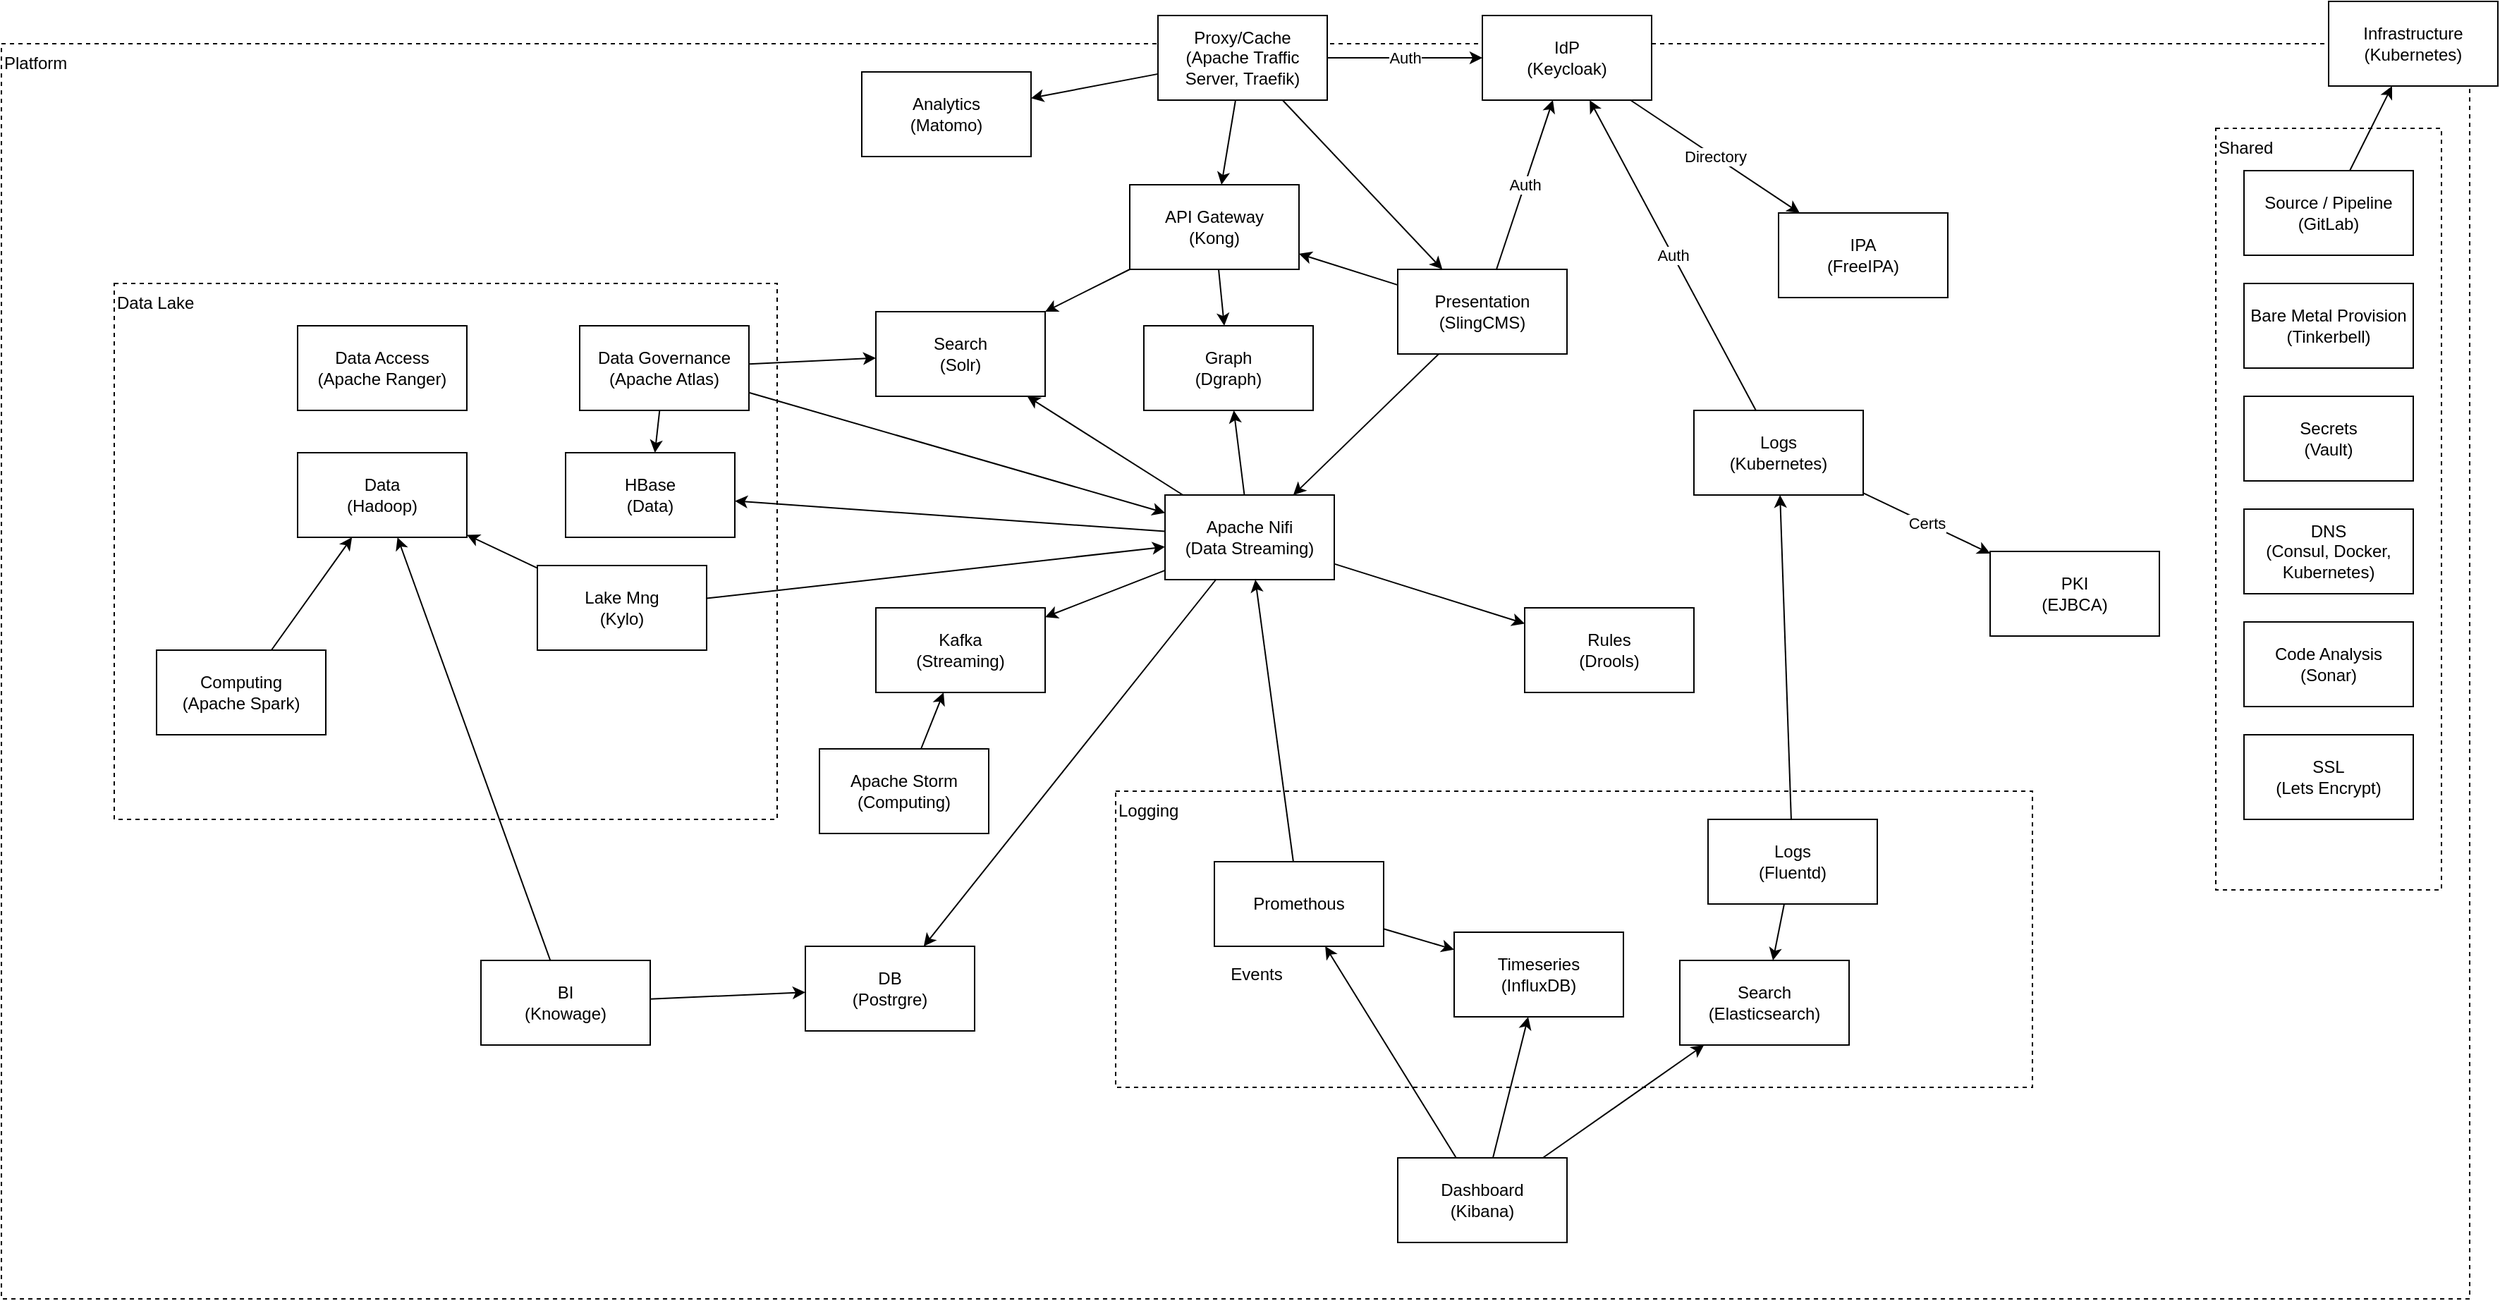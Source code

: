 <mxfile version="14.6.13" type="device"><diagram id="fKNdlD2plWOkOZGuG4vE" name="Page-1"><mxGraphModel dx="1854" dy="1848" grid="1" gridSize="10" guides="1" tooltips="1" connect="1" arrows="1" fold="1" page="1" pageScale="1" pageWidth="850" pageHeight="1100" math="0" shadow="0"><root><mxCell id="0"/><mxCell id="1" parent="0"/><mxCell id="qJudHrYrMX5_Hjt0MbM3-1" value="Platform" style="rounded=0;whiteSpace=wrap;html=1;fillColor=none;dashed=1;align=left;verticalAlign=top;" parent="1" vertex="1"><mxGeometry x="-520" y="-10" width="1750" height="890" as="geometry"/></mxCell><mxCell id="mkj05uKdwrKpQ_lgbNrJ-2" value="Shared" style="rounded=0;whiteSpace=wrap;html=1;fillColor=none;dashed=1;verticalAlign=top;align=left;" parent="1" vertex="1"><mxGeometry x="1050" y="50" width="160" height="540" as="geometry"/></mxCell><mxCell id="qJudHrYrMX5_Hjt0MbM3-2" value="Logging" style="rounded=0;whiteSpace=wrap;html=1;fillColor=none;dashed=1;verticalAlign=top;align=left;" parent="1" vertex="1"><mxGeometry x="270" y="520" width="650" height="210" as="geometry"/></mxCell><mxCell id="qJudHrYrMX5_Hjt0MbM3-3" value="Data Lake" style="rounded=0;whiteSpace=wrap;html=1;fillColor=none;dashed=1;verticalAlign=top;align=left;" parent="1" vertex="1"><mxGeometry x="-440" y="160" width="470" height="380" as="geometry"/></mxCell><mxCell id="qJudHrYrMX5_Hjt0MbM3-4" style="rounded=0;orthogonalLoop=1;jettySize=auto;html=1;" parent="1" source="qJudHrYrMX5_Hjt0MbM3-51" target="qJudHrYrMX5_Hjt0MbM3-20" edge="1"><mxGeometry relative="1" as="geometry"/></mxCell><mxCell id="qJudHrYrMX5_Hjt0MbM3-5" style="edgeStyle=none;rounded=0;orthogonalLoop=1;jettySize=auto;html=1;" parent="1" source="qJudHrYrMX5_Hjt0MbM3-51" target="qJudHrYrMX5_Hjt0MbM3-19" edge="1"><mxGeometry relative="1" as="geometry"/></mxCell><mxCell id="qJudHrYrMX5_Hjt0MbM3-6" value="Auth" style="edgeStyle=none;rounded=0;orthogonalLoop=1;jettySize=auto;html=1;" parent="1" source="qJudHrYrMX5_Hjt0MbM3-8" target="qJudHrYrMX5_Hjt0MbM3-30" edge="1"><mxGeometry relative="1" as="geometry"/></mxCell><mxCell id="qJudHrYrMX5_Hjt0MbM3-7" style="edgeStyle=none;rounded=0;orthogonalLoop=1;jettySize=auto;html=1;" parent="1" source="qJudHrYrMX5_Hjt0MbM3-8" target="qJudHrYrMX5_Hjt0MbM3-15" edge="1"><mxGeometry relative="1" as="geometry"/></mxCell><mxCell id="qJudHrYrMX5_Hjt0MbM3-8" value="&lt;div&gt;Presentation&lt;/div&gt;&lt;div&gt;(SlingCMS)&lt;/div&gt;" style="rounded=0;whiteSpace=wrap;html=1;" parent="1" vertex="1"><mxGeometry x="470" y="150" width="120" height="60" as="geometry"/></mxCell><mxCell id="qJudHrYrMX5_Hjt0MbM3-9" style="rounded=0;orthogonalLoop=1;jettySize=auto;html=1;" parent="1" source="qJudHrYrMX5_Hjt0MbM3-15" target="qJudHrYrMX5_Hjt0MbM3-19" edge="1"><mxGeometry relative="1" as="geometry"/></mxCell><mxCell id="qJudHrYrMX5_Hjt0MbM3-10" style="rounded=0;orthogonalLoop=1;jettySize=auto;html=1;" parent="1" source="qJudHrYrMX5_Hjt0MbM3-15" target="qJudHrYrMX5_Hjt0MbM3-20" edge="1"><mxGeometry relative="1" as="geometry"/></mxCell><mxCell id="qJudHrYrMX5_Hjt0MbM3-11" style="edgeStyle=none;rounded=0;orthogonalLoop=1;jettySize=auto;html=1;" parent="1" source="qJudHrYrMX5_Hjt0MbM3-15" target="qJudHrYrMX5_Hjt0MbM3-23" edge="1"><mxGeometry relative="1" as="geometry"/></mxCell><mxCell id="qJudHrYrMX5_Hjt0MbM3-12" style="edgeStyle=none;rounded=0;orthogonalLoop=1;jettySize=auto;html=1;" parent="1" source="qJudHrYrMX5_Hjt0MbM3-15" target="qJudHrYrMX5_Hjt0MbM3-45" edge="1"><mxGeometry relative="1" as="geometry"/></mxCell><mxCell id="qJudHrYrMX5_Hjt0MbM3-13" style="edgeStyle=none;rounded=0;orthogonalLoop=1;jettySize=auto;html=1;" parent="1" source="qJudHrYrMX5_Hjt0MbM3-15" target="qJudHrYrMX5_Hjt0MbM3-53" edge="1"><mxGeometry relative="1" as="geometry"/></mxCell><mxCell id="qJudHrYrMX5_Hjt0MbM3-14" style="rounded=0;orthogonalLoop=1;jettySize=auto;html=1;" parent="1" source="qJudHrYrMX5_Hjt0MbM3-15" target="qJudHrYrMX5_Hjt0MbM3-63" edge="1"><mxGeometry relative="1" as="geometry"/></mxCell><mxCell id="qJudHrYrMX5_Hjt0MbM3-15" value="Apache Nifi&lt;br&gt;(Data Streaming)" style="rounded=0;whiteSpace=wrap;html=1;" parent="1" vertex="1"><mxGeometry x="305" y="310" width="120" height="60" as="geometry"/></mxCell><mxCell id="qJudHrYrMX5_Hjt0MbM3-16" style="edgeStyle=none;rounded=0;orthogonalLoop=1;jettySize=auto;html=1;" parent="1" source="qJudHrYrMX5_Hjt0MbM3-18" target="qJudHrYrMX5_Hjt0MbM3-15" edge="1"><mxGeometry relative="1" as="geometry"/></mxCell><mxCell id="qJudHrYrMX5_Hjt0MbM3-17" style="edgeStyle=none;rounded=0;orthogonalLoop=1;jettySize=auto;html=1;" parent="1" source="qJudHrYrMX5_Hjt0MbM3-18" target="qJudHrYrMX5_Hjt0MbM3-54" edge="1"><mxGeometry relative="1" as="geometry"/></mxCell><mxCell id="qJudHrYrMX5_Hjt0MbM3-18" value="Promethous" style="rounded=0;whiteSpace=wrap;html=1;" parent="1" vertex="1"><mxGeometry x="340" y="570" width="120" height="60" as="geometry"/></mxCell><mxCell id="qJudHrYrMX5_Hjt0MbM3-19" value="Graph&lt;br&gt;(Dgraph)" style="rounded=0;whiteSpace=wrap;html=1;" parent="1" vertex="1"><mxGeometry x="290" y="190" width="120" height="60" as="geometry"/></mxCell><mxCell id="qJudHrYrMX5_Hjt0MbM3-20" value="Search&lt;br&gt;(Solr)" style="rounded=0;whiteSpace=wrap;html=1;" parent="1" vertex="1"><mxGeometry x="100" y="180" width="120" height="60" as="geometry"/></mxCell><mxCell id="qJudHrYrMX5_Hjt0MbM3-21" value="&lt;div&gt;Search&lt;/div&gt;&lt;div&gt;(Elasticsearch)&lt;/div&gt;" style="rounded=0;whiteSpace=wrap;html=1;" parent="1" vertex="1"><mxGeometry x="670" y="640" width="120" height="60" as="geometry"/></mxCell><mxCell id="qJudHrYrMX5_Hjt0MbM3-22" value="Events" style="text;html=1;strokeColor=none;fillColor=none;align=center;verticalAlign=middle;whiteSpace=wrap;rounded=0;" parent="1" vertex="1"><mxGeometry x="350" y="640" width="40" height="20" as="geometry"/></mxCell><mxCell id="qJudHrYrMX5_Hjt0MbM3-23" value="&lt;div&gt;Rules&lt;/div&gt;&lt;div&gt;(Drools)&lt;/div&gt;" style="rounded=0;whiteSpace=wrap;html=1;" parent="1" vertex="1"><mxGeometry x="560" y="390" width="120" height="60" as="geometry"/></mxCell><mxCell id="qJudHrYrMX5_Hjt0MbM3-24" value="Auth" style="edgeStyle=none;rounded=0;orthogonalLoop=1;jettySize=auto;html=1;" parent="1" source="qJudHrYrMX5_Hjt0MbM3-28" target="qJudHrYrMX5_Hjt0MbM3-30" edge="1"><mxGeometry relative="1" as="geometry"/></mxCell><mxCell id="qJudHrYrMX5_Hjt0MbM3-25" style="edgeStyle=none;rounded=0;orthogonalLoop=1;jettySize=auto;html=1;" parent="1" source="qJudHrYrMX5_Hjt0MbM3-28" target="qJudHrYrMX5_Hjt0MbM3-51" edge="1"><mxGeometry relative="1" as="geometry"/></mxCell><mxCell id="qJudHrYrMX5_Hjt0MbM3-26" value="" style="edgeStyle=none;rounded=0;orthogonalLoop=1;jettySize=auto;html=1;" parent="1" source="qJudHrYrMX5_Hjt0MbM3-28" target="qJudHrYrMX5_Hjt0MbM3-46" edge="1"><mxGeometry relative="1" as="geometry"/></mxCell><mxCell id="qJudHrYrMX5_Hjt0MbM3-27" style="edgeStyle=none;rounded=0;orthogonalLoop=1;jettySize=auto;html=1;" parent="1" source="qJudHrYrMX5_Hjt0MbM3-28" target="qJudHrYrMX5_Hjt0MbM3-8" edge="1"><mxGeometry relative="1" as="geometry"/></mxCell><mxCell id="qJudHrYrMX5_Hjt0MbM3-28" value="&lt;div&gt;Proxy/Cache&lt;/div&gt;&lt;div&gt;(Apache Traffic Server, Traefik)&lt;/div&gt;" style="rounded=0;whiteSpace=wrap;html=1;" parent="1" vertex="1"><mxGeometry x="300" y="-30" width="120" height="60" as="geometry"/></mxCell><mxCell id="qJudHrYrMX5_Hjt0MbM3-29" value="Directory" style="edgeStyle=none;rounded=0;orthogonalLoop=1;jettySize=auto;html=1;" parent="1" source="qJudHrYrMX5_Hjt0MbM3-30" target="qJudHrYrMX5_Hjt0MbM3-31" edge="1"><mxGeometry relative="1" as="geometry"/></mxCell><mxCell id="qJudHrYrMX5_Hjt0MbM3-30" value="&lt;div&gt;IdP&lt;/div&gt;&lt;div&gt;(Keycloak)&lt;/div&gt;" style="rounded=0;whiteSpace=wrap;html=1;" parent="1" vertex="1"><mxGeometry x="530" y="-30" width="120" height="60" as="geometry"/></mxCell><mxCell id="qJudHrYrMX5_Hjt0MbM3-31" value="&lt;div&gt;IPA&lt;/div&gt;&lt;div&gt;(FreeIPA)&lt;/div&gt;" style="rounded=0;whiteSpace=wrap;html=1;" parent="1" vertex="1"><mxGeometry x="740" y="110" width="120" height="60" as="geometry"/></mxCell><mxCell id="qJudHrYrMX5_Hjt0MbM3-32" value="Certs" style="edgeStyle=none;rounded=0;orthogonalLoop=1;jettySize=auto;html=1;" parent="1" source="qJudHrYrMX5_Hjt0MbM3-34" target="qJudHrYrMX5_Hjt0MbM3-50" edge="1"><mxGeometry relative="1" as="geometry"/></mxCell><mxCell id="qJudHrYrMX5_Hjt0MbM3-33" value="Auth" style="edgeStyle=none;rounded=0;orthogonalLoop=1;jettySize=auto;html=1;" parent="1" source="qJudHrYrMX5_Hjt0MbM3-34" target="qJudHrYrMX5_Hjt0MbM3-30" edge="1"><mxGeometry relative="1" as="geometry"/></mxCell><mxCell id="qJudHrYrMX5_Hjt0MbM3-34" value="&lt;div&gt;Logs&lt;/div&gt;&lt;div&gt;(Kubernetes)&lt;/div&gt;" style="rounded=0;whiteSpace=wrap;html=1;" parent="1" vertex="1"><mxGeometry x="680" y="250" width="120" height="60" as="geometry"/></mxCell><mxCell id="qJudHrYrMX5_Hjt0MbM3-35" value="&lt;div&gt;Data&lt;/div&gt;&lt;div&gt;(Hadoop)&lt;/div&gt;" style="rounded=0;whiteSpace=wrap;html=1;" parent="1" vertex="1"><mxGeometry x="-310" y="280" width="120" height="60" as="geometry"/></mxCell><mxCell id="qJudHrYrMX5_Hjt0MbM3-36" style="edgeStyle=none;rounded=0;orthogonalLoop=1;jettySize=auto;html=1;" parent="1" source="qJudHrYrMX5_Hjt0MbM3-38" target="qJudHrYrMX5_Hjt0MbM3-35" edge="1"><mxGeometry relative="1" as="geometry"/></mxCell><mxCell id="qJudHrYrMX5_Hjt0MbM3-37" style="edgeStyle=none;rounded=0;orthogonalLoop=1;jettySize=auto;html=1;" parent="1" source="qJudHrYrMX5_Hjt0MbM3-38" target="qJudHrYrMX5_Hjt0MbM3-15" edge="1"><mxGeometry relative="1" as="geometry"/></mxCell><mxCell id="qJudHrYrMX5_Hjt0MbM3-38" value="&lt;div&gt;Lake Mng&lt;/div&gt;&lt;div&gt;(Kylo)&lt;/div&gt;" style="rounded=0;whiteSpace=wrap;html=1;" parent="1" vertex="1"><mxGeometry x="-140" y="360" width="120" height="60" as="geometry"/></mxCell><mxCell id="qJudHrYrMX5_Hjt0MbM3-39" style="edgeStyle=none;rounded=0;orthogonalLoop=1;jettySize=auto;html=1;" parent="1" source="qJudHrYrMX5_Hjt0MbM3-42" target="qJudHrYrMX5_Hjt0MbM3-20" edge="1"><mxGeometry relative="1" as="geometry"/></mxCell><mxCell id="qJudHrYrMX5_Hjt0MbM3-40" style="edgeStyle=none;rounded=0;orthogonalLoop=1;jettySize=auto;html=1;" parent="1" source="qJudHrYrMX5_Hjt0MbM3-42" target="qJudHrYrMX5_Hjt0MbM3-63" edge="1"><mxGeometry relative="1" as="geometry"/></mxCell><mxCell id="qJudHrYrMX5_Hjt0MbM3-41" style="edgeStyle=none;rounded=0;orthogonalLoop=1;jettySize=auto;html=1;" parent="1" source="qJudHrYrMX5_Hjt0MbM3-42" target="qJudHrYrMX5_Hjt0MbM3-15" edge="1"><mxGeometry relative="1" as="geometry"/></mxCell><mxCell id="qJudHrYrMX5_Hjt0MbM3-42" value="&lt;div&gt;Data Governance&lt;/div&gt;&lt;div&gt;(Apache Atlas)&lt;/div&gt;" style="rounded=0;whiteSpace=wrap;html=1;" parent="1" vertex="1"><mxGeometry x="-110" y="190" width="120" height="60" as="geometry"/></mxCell><mxCell id="qJudHrYrMX5_Hjt0MbM3-43" style="edgeStyle=none;rounded=0;orthogonalLoop=1;jettySize=auto;html=1;" parent="1" source="qJudHrYrMX5_Hjt0MbM3-44" target="qJudHrYrMX5_Hjt0MbM3-35" edge="1"><mxGeometry relative="1" as="geometry"/></mxCell><mxCell id="qJudHrYrMX5_Hjt0MbM3-44" value="&lt;div&gt;Computing&lt;/div&gt;&lt;div&gt;(Apache Spark)&lt;/div&gt;" style="rounded=0;whiteSpace=wrap;html=1;" parent="1" vertex="1"><mxGeometry x="-410" y="420" width="120" height="60" as="geometry"/></mxCell><mxCell id="qJudHrYrMX5_Hjt0MbM3-45" value="Kafka&lt;br&gt;(Streaming)" style="rounded=0;whiteSpace=wrap;html=1;" parent="1" vertex="1"><mxGeometry x="100" y="390" width="120" height="60" as="geometry"/></mxCell><mxCell id="qJudHrYrMX5_Hjt0MbM3-46" value="&lt;div&gt;Analytics&lt;/div&gt;&lt;div&gt;(Matomo)&lt;/div&gt;" style="rounded=0;whiteSpace=wrap;html=1;" parent="1" vertex="1"><mxGeometry x="90" y="10" width="120" height="60" as="geometry"/></mxCell><mxCell id="qJudHrYrMX5_Hjt0MbM3-47" style="edgeStyle=none;rounded=0;orthogonalLoop=1;jettySize=auto;html=1;" parent="1" source="qJudHrYrMX5_Hjt0MbM3-49" target="qJudHrYrMX5_Hjt0MbM3-53" edge="1"><mxGeometry relative="1" as="geometry"/></mxCell><mxCell id="qJudHrYrMX5_Hjt0MbM3-48" style="edgeStyle=none;rounded=0;orthogonalLoop=1;jettySize=auto;html=1;" parent="1" source="qJudHrYrMX5_Hjt0MbM3-49" target="qJudHrYrMX5_Hjt0MbM3-35" edge="1"><mxGeometry relative="1" as="geometry"/></mxCell><mxCell id="qJudHrYrMX5_Hjt0MbM3-49" value="&lt;div&gt;BI&lt;/div&gt;&lt;div&gt;(Knowage)&lt;/div&gt;" style="rounded=0;whiteSpace=wrap;html=1;" parent="1" vertex="1"><mxGeometry x="-180" y="640" width="120" height="60" as="geometry"/></mxCell><mxCell id="qJudHrYrMX5_Hjt0MbM3-50" value="&lt;div&gt;PKI&lt;/div&gt;&lt;div&gt;(EJBCA)&lt;/div&gt;" style="rounded=0;whiteSpace=wrap;html=1;" parent="1" vertex="1"><mxGeometry x="890" y="350" width="120" height="60" as="geometry"/></mxCell><mxCell id="qJudHrYrMX5_Hjt0MbM3-51" value="&lt;div&gt;API Gateway&lt;/div&gt;&lt;div&gt;(Kong)&lt;/div&gt;" style="rounded=0;whiteSpace=wrap;html=1;" parent="1" vertex="1"><mxGeometry x="280" y="90" width="120" height="60" as="geometry"/></mxCell><mxCell id="qJudHrYrMX5_Hjt0MbM3-52" style="edgeStyle=none;rounded=0;orthogonalLoop=1;jettySize=auto;html=1;" parent="1" source="qJudHrYrMX5_Hjt0MbM3-8" target="qJudHrYrMX5_Hjt0MbM3-51" edge="1"><mxGeometry relative="1" as="geometry"><mxPoint x="483.571" y="170" as="sourcePoint"/><mxPoint x="386.429" y="250" as="targetPoint"/></mxGeometry></mxCell><mxCell id="qJudHrYrMX5_Hjt0MbM3-53" value="&lt;div&gt;DB&lt;br&gt;&lt;/div&gt;&lt;div&gt;(Postrgre)&lt;/div&gt;" style="rounded=0;whiteSpace=wrap;html=1;" parent="1" vertex="1"><mxGeometry x="50" y="630" width="120" height="60" as="geometry"/></mxCell><mxCell id="qJudHrYrMX5_Hjt0MbM3-54" value="&lt;div&gt;Timeseries&lt;/div&gt;&lt;div&gt;(InfluxDB)&lt;/div&gt;" style="rounded=0;whiteSpace=wrap;html=1;" parent="1" vertex="1"><mxGeometry x="510" y="620" width="120" height="60" as="geometry"/></mxCell><mxCell id="qJudHrYrMX5_Hjt0MbM3-55" style="edgeStyle=none;rounded=0;orthogonalLoop=1;jettySize=auto;html=1;" parent="1" source="qJudHrYrMX5_Hjt0MbM3-58" target="qJudHrYrMX5_Hjt0MbM3-18" edge="1"><mxGeometry relative="1" as="geometry"/></mxCell><mxCell id="qJudHrYrMX5_Hjt0MbM3-56" style="edgeStyle=none;rounded=0;orthogonalLoop=1;jettySize=auto;html=1;" parent="1" source="qJudHrYrMX5_Hjt0MbM3-58" target="qJudHrYrMX5_Hjt0MbM3-54" edge="1"><mxGeometry relative="1" as="geometry"/></mxCell><mxCell id="qJudHrYrMX5_Hjt0MbM3-57" style="edgeStyle=none;rounded=0;orthogonalLoop=1;jettySize=auto;html=1;" parent="1" source="qJudHrYrMX5_Hjt0MbM3-58" target="qJudHrYrMX5_Hjt0MbM3-21" edge="1"><mxGeometry relative="1" as="geometry"/></mxCell><mxCell id="qJudHrYrMX5_Hjt0MbM3-58" value="&lt;div&gt;Dashboard&lt;/div&gt;&lt;div&gt;(Kibana)&lt;/div&gt;" style="rounded=0;whiteSpace=wrap;html=1;" parent="1" vertex="1"><mxGeometry x="470" y="780" width="120" height="60" as="geometry"/></mxCell><mxCell id="qJudHrYrMX5_Hjt0MbM3-59" style="edgeStyle=none;rounded=0;orthogonalLoop=1;jettySize=auto;html=1;" parent="1" source="qJudHrYrMX5_Hjt0MbM3-61" target="qJudHrYrMX5_Hjt0MbM3-21" edge="1"><mxGeometry relative="1" as="geometry"/></mxCell><mxCell id="qJudHrYrMX5_Hjt0MbM3-60" style="edgeStyle=none;rounded=0;orthogonalLoop=1;jettySize=auto;html=1;" parent="1" source="qJudHrYrMX5_Hjt0MbM3-61" target="qJudHrYrMX5_Hjt0MbM3-34" edge="1"><mxGeometry relative="1" as="geometry"/></mxCell><mxCell id="qJudHrYrMX5_Hjt0MbM3-61" value="&lt;div&gt;Logs&lt;/div&gt;&lt;div&gt;(Fluentd)&lt;/div&gt;" style="rounded=0;whiteSpace=wrap;html=1;" parent="1" vertex="1"><mxGeometry x="690" y="540" width="120" height="60" as="geometry"/></mxCell><mxCell id="qJudHrYrMX5_Hjt0MbM3-62" value="&lt;div&gt;DNS&lt;/div&gt;&lt;div&gt;(Consul, Docker, Kubernetes)&lt;/div&gt;" style="rounded=0;whiteSpace=wrap;html=1;" parent="1" vertex="1"><mxGeometry x="1070" y="320" width="120" height="60" as="geometry"/></mxCell><mxCell id="qJudHrYrMX5_Hjt0MbM3-63" value="HBase&lt;br&gt;(Data)" style="rounded=0;whiteSpace=wrap;html=1;" parent="1" vertex="1"><mxGeometry x="-120" y="280" width="120" height="60" as="geometry"/></mxCell><mxCell id="qJudHrYrMX5_Hjt0MbM3-64" value="&lt;div&gt;Data Access&lt;/div&gt;&lt;div&gt;(Apache Ranger)&lt;/div&gt;" style="rounded=0;whiteSpace=wrap;html=1;" parent="1" vertex="1"><mxGeometry x="-310" y="190" width="120" height="60" as="geometry"/></mxCell><mxCell id="qJudHrYrMX5_Hjt0MbM3-65" style="edgeStyle=none;rounded=0;orthogonalLoop=1;jettySize=auto;html=1;" parent="1" source="qJudHrYrMX5_Hjt0MbM3-66" target="qJudHrYrMX5_Hjt0MbM3-45" edge="1"><mxGeometry relative="1" as="geometry"/></mxCell><mxCell id="qJudHrYrMX5_Hjt0MbM3-66" value="Apache Storm&lt;br&gt;(Computing)" style="rounded=0;whiteSpace=wrap;html=1;" parent="1" vertex="1"><mxGeometry x="60" y="490" width="120" height="60" as="geometry"/></mxCell><mxCell id="qJudHrYrMX5_Hjt0MbM3-67" value="" style="edgeStyle=none;rounded=0;orthogonalLoop=1;jettySize=auto;html=1;" parent="1" source="qJudHrYrMX5_Hjt0MbM3-68" target="qJudHrYrMX5_Hjt0MbM3-69" edge="1"><mxGeometry relative="1" as="geometry"/></mxCell><mxCell id="qJudHrYrMX5_Hjt0MbM3-68" value="&lt;div&gt;Source / Pipeline&lt;br&gt;&lt;/div&gt;&lt;div&gt;(GitLab)&lt;/div&gt;" style="rounded=0;whiteSpace=wrap;html=1;" parent="1" vertex="1"><mxGeometry x="1070" y="80" width="120" height="60" as="geometry"/></mxCell><mxCell id="qJudHrYrMX5_Hjt0MbM3-69" value="&lt;div&gt;Infrastructure&lt;/div&gt;&lt;div&gt;(Kubernetes)&lt;/div&gt;" style="rounded=0;whiteSpace=wrap;html=1;" parent="1" vertex="1"><mxGeometry x="1130" y="-40" width="120" height="60" as="geometry"/></mxCell><mxCell id="D0i1loGTlKjcbDdiVkhe-1" value="&lt;div&gt;Bare Metal Provision&lt;/div&gt;&lt;div&gt;(Tinkerbell)&lt;/div&gt;" style="rounded=0;whiteSpace=wrap;html=1;" parent="1" vertex="1"><mxGeometry x="1070" y="160" width="120" height="60" as="geometry"/></mxCell><mxCell id="mkj05uKdwrKpQ_lgbNrJ-1" value="&lt;div&gt;Secrets&lt;/div&gt;&lt;div&gt;(Vault)&lt;/div&gt;" style="rounded=0;whiteSpace=wrap;html=1;" parent="1" vertex="1"><mxGeometry x="1070" y="240" width="120" height="60" as="geometry"/></mxCell><mxCell id="mkj05uKdwrKpQ_lgbNrJ-3" value="&lt;div&gt;Code Analysis&lt;/div&gt;&lt;div&gt;(Sonar)&lt;/div&gt;" style="rounded=0;whiteSpace=wrap;html=1;" parent="1" vertex="1"><mxGeometry x="1070" y="400" width="120" height="60" as="geometry"/></mxCell><mxCell id="c3zEP_qFEDudxqE0TP99-1" value="&lt;div&gt;SSL&lt;/div&gt;&lt;div&gt;(Lets Encrypt)&lt;/div&gt;" style="rounded=0;whiteSpace=wrap;html=1;" vertex="1" parent="1"><mxGeometry x="1070" y="480" width="120" height="60" as="geometry"/></mxCell></root></mxGraphModel></diagram></mxfile>